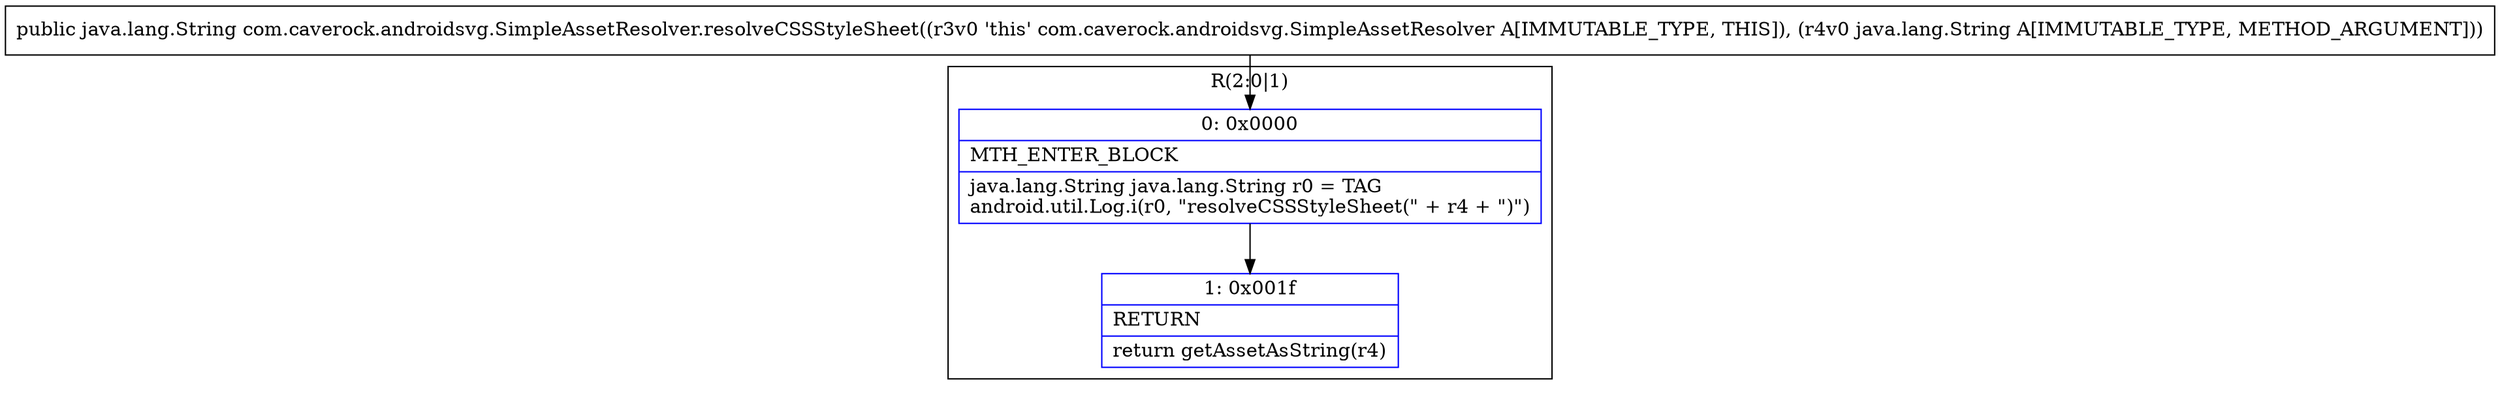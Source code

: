 digraph "CFG forcom.caverock.androidsvg.SimpleAssetResolver.resolveCSSStyleSheet(Ljava\/lang\/String;)Ljava\/lang\/String;" {
subgraph cluster_Region_470657301 {
label = "R(2:0|1)";
node [shape=record,color=blue];
Node_0 [shape=record,label="{0\:\ 0x0000|MTH_ENTER_BLOCK\l|java.lang.String java.lang.String r0 = TAG\landroid.util.Log.i(r0, \"resolveCSSStyleSheet(\" + r4 + \")\")\l}"];
Node_1 [shape=record,label="{1\:\ 0x001f|RETURN\l|return getAssetAsString(r4)\l}"];
}
MethodNode[shape=record,label="{public java.lang.String com.caverock.androidsvg.SimpleAssetResolver.resolveCSSStyleSheet((r3v0 'this' com.caverock.androidsvg.SimpleAssetResolver A[IMMUTABLE_TYPE, THIS]), (r4v0 java.lang.String A[IMMUTABLE_TYPE, METHOD_ARGUMENT])) }"];
MethodNode -> Node_0;
Node_0 -> Node_1;
}

